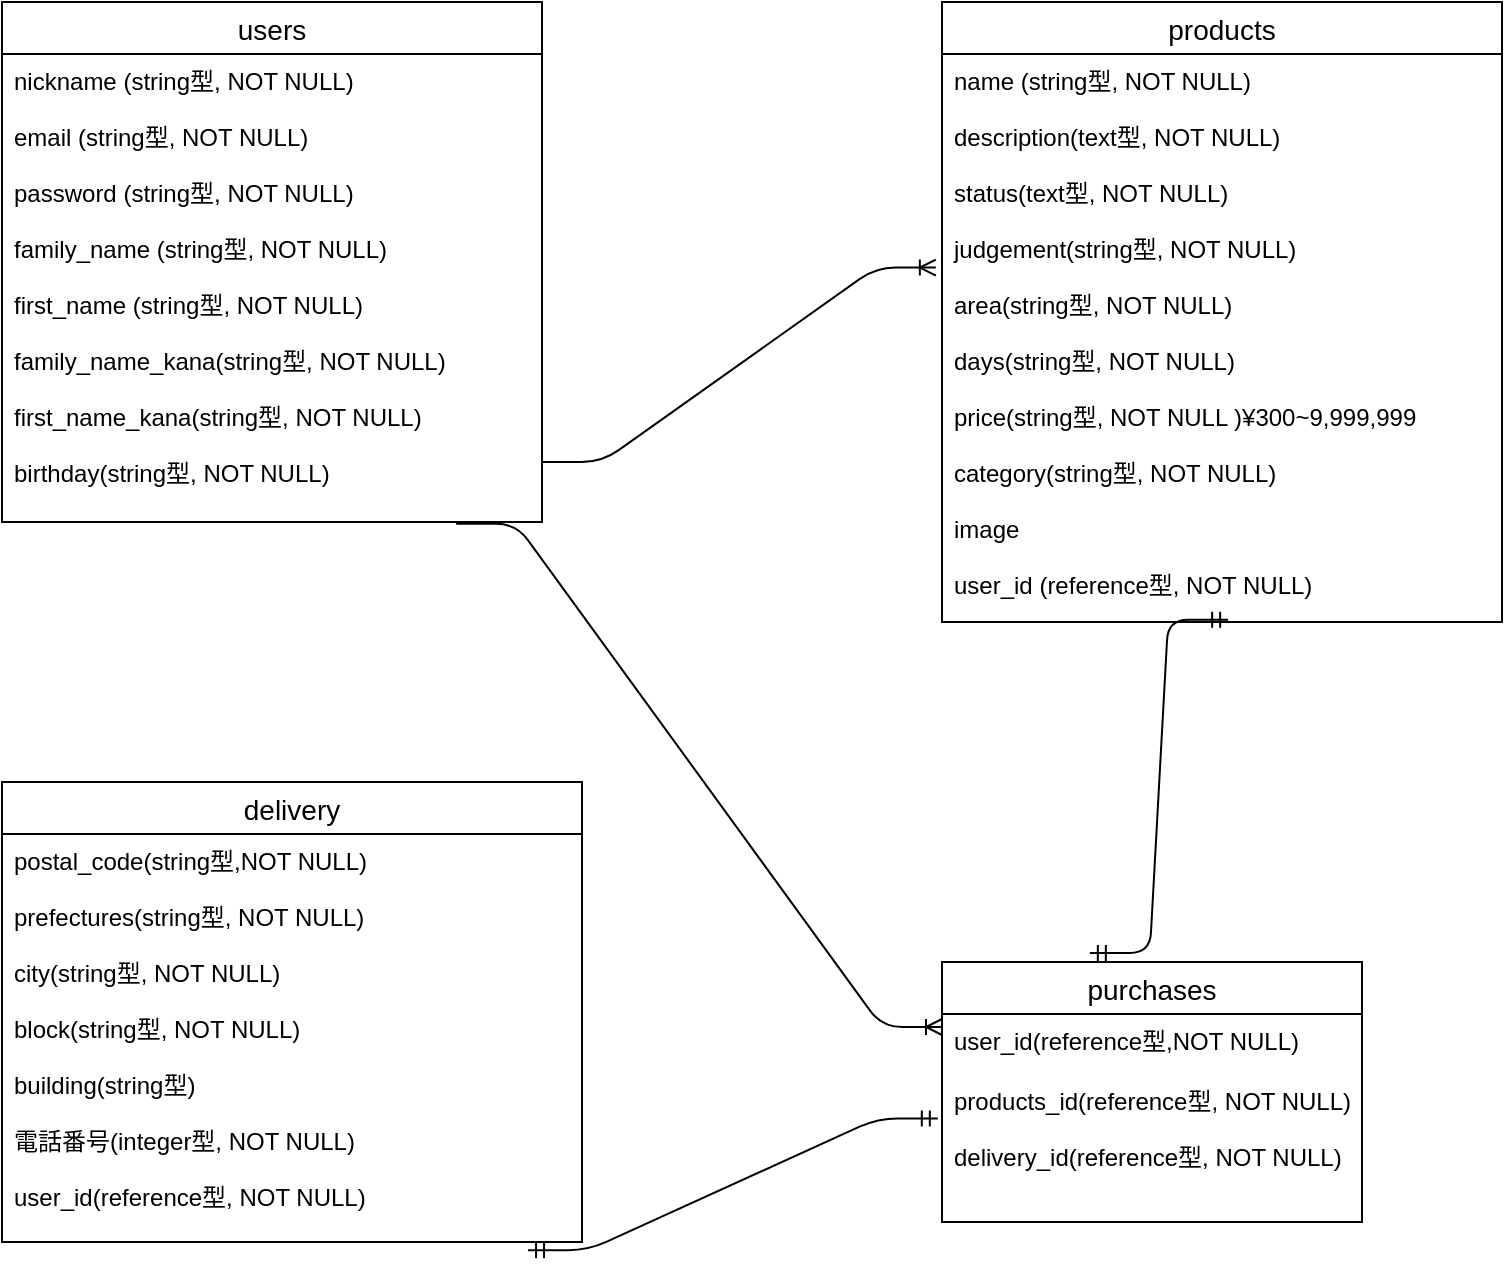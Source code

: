 <mxfile>
    <diagram id="yF659nI0aWMHKKpCOPGv" name="ページ1">
        <mxGraphModel dx="357" dy="680" grid="1" gridSize="10" guides="1" tooltips="1" connect="1" arrows="1" fold="1" page="1" pageScale="1" pageWidth="827" pageHeight="1169" math="0" shadow="0">
            <root>
                <mxCell id="0"/>
                <mxCell id="1" parent="0"/>
                <mxCell id="N6PyAPkupfHXtQxi-I38-40" value="users" style="swimlane;fontStyle=0;childLayout=stackLayout;horizontal=1;startSize=26;horizontalStack=0;resizeParent=1;resizeParentMax=0;resizeLast=0;collapsible=1;marginBottom=0;align=center;fontSize=14;" vertex="1" parent="1">
                    <mxGeometry x="10" y="160" width="270" height="260" as="geometry"/>
                </mxCell>
                <mxCell id="N6PyAPkupfHXtQxi-I38-41" value="nickname (string型, NOT NULL)&#10;&#10;email (string型, NOT NULL)&#10;&#10;password (string型, NOT NULL)&#10;&#10;family_name (string型, NOT NULL)&#10;&#10;first_name (string型, NOT NULL)&#10;&#10;family_name_kana(string型, NOT NULL)&#10;&#10;first_name_kana(string型, NOT NULL)&#10;&#10;birthday(string型, NOT NULL)" style="text;strokeColor=none;fillColor=none;spacingLeft=4;spacingRight=4;overflow=hidden;rotatable=0;points=[[0,0.5],[1,0.5]];portConstraint=eastwest;fontSize=12;" vertex="1" parent="N6PyAPkupfHXtQxi-I38-40">
                    <mxGeometry y="26" width="270" height="234" as="geometry"/>
                </mxCell>
                <mxCell id="N6PyAPkupfHXtQxi-I38-102" value="products" style="swimlane;fontStyle=0;childLayout=stackLayout;horizontal=1;startSize=26;horizontalStack=0;resizeParent=1;resizeParentMax=0;resizeLast=0;collapsible=1;marginBottom=0;align=center;fontSize=14;" vertex="1" parent="1">
                    <mxGeometry x="480" y="160" width="280" height="310" as="geometry"/>
                </mxCell>
                <mxCell id="N6PyAPkupfHXtQxi-I38-103" value="name (string型, NOT NULL)&#10;&#10;description(text型, NOT NULL)&#10;&#10;status(text型, NOT NULL)&#10;&#10;judgement(string型, NOT NULL)&#10;&#10;area(string型, NOT NULL)&#10;&#10;days(string型, NOT NULL)&#10;&#10;price(string型, NOT NULL )¥300~9,999,999&#10;&#10;category(string型, NOT NULL)&#10;&#10;image&#10;&#10;user_id (reference型, NOT NULL)&#10;&#10;&#10;&#10;&#10;" style="text;strokeColor=none;fillColor=none;spacingLeft=4;spacingRight=4;overflow=hidden;rotatable=0;points=[[0,0.5],[1,0.5]];portConstraint=eastwest;fontSize=12;" vertex="1" parent="N6PyAPkupfHXtQxi-I38-102">
                    <mxGeometry y="26" width="280" height="284" as="geometry"/>
                </mxCell>
                <mxCell id="N6PyAPkupfHXtQxi-I38-115" value="delivery" style="swimlane;fontStyle=0;childLayout=stackLayout;horizontal=1;startSize=26;horizontalStack=0;resizeParent=1;resizeParentMax=0;resizeLast=0;collapsible=1;marginBottom=0;align=center;fontSize=14;" vertex="1" parent="1">
                    <mxGeometry x="10" y="550" width="290" height="230" as="geometry"/>
                </mxCell>
                <mxCell id="N6PyAPkupfHXtQxi-I38-116" value="postal_code(string型,NOT NULL)&#10;&#10;prefectures(string型, NOT NULL)&#10;&#10;city(string型, NOT NULL)&#10;&#10;block(string型, NOT NULL)&#10;&#10;building(string型)&#10;&#10;電話番号(integer型, NOT NULL)&#10;&#10;user_id(reference型, NOT NULL)&#10;&#10;&#10;&#10;&#10;&#10;&#10;" style="text;strokeColor=none;fillColor=none;spacingLeft=4;spacingRight=4;overflow=hidden;rotatable=0;points=[[0,0.5],[1,0.5]];portConstraint=eastwest;fontSize=12;" vertex="1" parent="N6PyAPkupfHXtQxi-I38-115">
                    <mxGeometry y="26" width="290" height="204" as="geometry"/>
                </mxCell>
                <mxCell id="N6PyAPkupfHXtQxi-I38-121" value="" style="edgeStyle=entityRelationEdgeStyle;fontSize=12;html=1;endArrow=ERoneToMany;entryX=-0.011;entryY=0.376;entryDx=0;entryDy=0;entryPerimeter=0;" edge="1" parent="1" target="N6PyAPkupfHXtQxi-I38-103">
                    <mxGeometry width="100" height="100" relative="1" as="geometry">
                        <mxPoint x="280" y="390" as="sourcePoint"/>
                        <mxPoint x="380" y="290" as="targetPoint"/>
                    </mxGeometry>
                </mxCell>
                <mxCell id="N6PyAPkupfHXtQxi-I38-130" value="purchases" style="swimlane;fontStyle=0;childLayout=stackLayout;horizontal=1;startSize=26;horizontalStack=0;resizeParent=1;resizeParentMax=0;resizeLast=0;collapsible=1;marginBottom=0;align=center;fontSize=14;" vertex="1" parent="1">
                    <mxGeometry x="480" y="640" width="210" height="130" as="geometry"/>
                </mxCell>
                <mxCell id="N6PyAPkupfHXtQxi-I38-131" value="user_id(reference型,NOT NULL)&#10;" style="text;strokeColor=none;fillColor=none;spacingLeft=4;spacingRight=4;overflow=hidden;rotatable=0;points=[[0,0.5],[1,0.5]];portConstraint=eastwest;fontSize=12;" vertex="1" parent="N6PyAPkupfHXtQxi-I38-130">
                    <mxGeometry y="26" width="210" height="30" as="geometry"/>
                </mxCell>
                <mxCell id="N6PyAPkupfHXtQxi-I38-132" value="products_id(reference型, NOT NULL)&#10;&#10;delivery_id(reference型, NOT NULL)&#10;" style="text;strokeColor=none;fillColor=none;spacingLeft=4;spacingRight=4;overflow=hidden;rotatable=0;points=[[0,0.5],[1,0.5]];portConstraint=eastwest;fontSize=12;" vertex="1" parent="N6PyAPkupfHXtQxi-I38-130">
                    <mxGeometry y="56" width="210" height="74" as="geometry"/>
                </mxCell>
                <mxCell id="N6PyAPkupfHXtQxi-I38-135" value="" style="edgeStyle=entityRelationEdgeStyle;fontSize=12;html=1;endArrow=ERoneToMany;entryX=0;entryY=0.25;entryDx=0;entryDy=0;exitX=0.841;exitY=1.004;exitDx=0;exitDy=0;exitPerimeter=0;" edge="1" parent="1" source="N6PyAPkupfHXtQxi-I38-41" target="N6PyAPkupfHXtQxi-I38-130">
                    <mxGeometry width="100" height="100" relative="1" as="geometry">
                        <mxPoint x="240" y="440" as="sourcePoint"/>
                        <mxPoint x="380" y="380" as="targetPoint"/>
                    </mxGeometry>
                </mxCell>
                <mxCell id="N6PyAPkupfHXtQxi-I38-138" value="" style="edgeStyle=entityRelationEdgeStyle;fontSize=12;html=1;endArrow=ERmandOne;startArrow=ERmandOne;exitX=0.352;exitY=-0.035;exitDx=0;exitDy=0;exitPerimeter=0;entryX=0.511;entryY=0.996;entryDx=0;entryDy=0;entryPerimeter=0;" edge="1" parent="1" source="N6PyAPkupfHXtQxi-I38-130" target="N6PyAPkupfHXtQxi-I38-103">
                    <mxGeometry width="100" height="100" relative="1" as="geometry">
                        <mxPoint x="520" y="585" as="sourcePoint"/>
                        <mxPoint x="620" y="485" as="targetPoint"/>
                    </mxGeometry>
                </mxCell>
                <mxCell id="N6PyAPkupfHXtQxi-I38-140" value="" style="edgeStyle=entityRelationEdgeStyle;fontSize=12;html=1;endArrow=ERmandOne;startArrow=ERmandOne;entryX=-0.01;entryY=0.3;entryDx=0;entryDy=0;entryPerimeter=0;exitX=0.907;exitY=1.02;exitDx=0;exitDy=0;exitPerimeter=0;" edge="1" parent="1" source="N6PyAPkupfHXtQxi-I38-116" target="N6PyAPkupfHXtQxi-I38-132">
                    <mxGeometry width="100" height="100" relative="1" as="geometry">
                        <mxPoint x="300" y="800" as="sourcePoint"/>
                        <mxPoint x="400" y="700" as="targetPoint"/>
                    </mxGeometry>
                </mxCell>
            </root>
        </mxGraphModel>
    </diagram>
</mxfile>